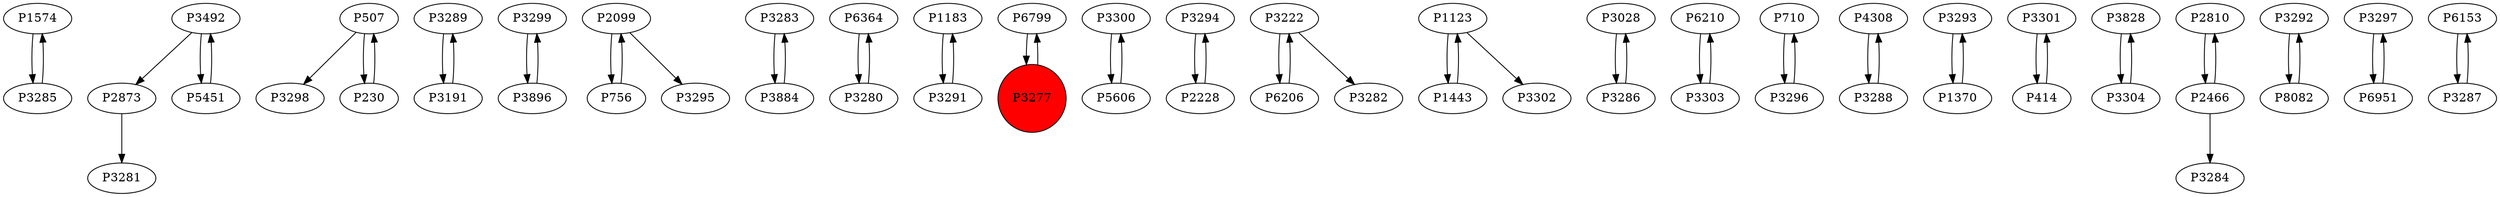 digraph {
	P1574 -> P3285
	P3492 -> P2873
	P5451 -> P3492
	P3492 -> P5451
	P507 -> P3298
	P3289 -> P3191
	P3299 -> P3896
	P2099 -> P756
	P3283 -> P3884
	P2099 -> P3295
	P6364 -> P3280
	P1183 -> P3291
	P756 -> P2099
	P6799 -> P3277
	P3300 -> P5606
	P3294 -> P2228
	P3222 -> P6206
	P3191 -> P3289
	P6206 -> P3222
	P1123 -> P1443
	P3028 -> P3286
	P5606 -> P3300
	P6210 -> P3303
	P710 -> P3296
	P4308 -> P3288
	P3884 -> P3283
	P3293 -> P1370
	P3222 -> P3282
	P3285 -> P1574
	P507 -> P230
	P3286 -> P3028
	P3301 -> P414
	P3303 -> P6210
	P3828 -> P3304
	P3296 -> P710
	P1443 -> P1123
	P2810 -> P2466
	P3280 -> P6364
	P3277 -> P6799
	P2466 -> P3284
	P1123 -> P3302
	P3292 -> P8082
	P3297 -> P6951
	P414 -> P3301
	P3288 -> P4308
	P3304 -> P3828
	P6153 -> P3287
	P3287 -> P6153
	P3896 -> P3299
	P6951 -> P3297
	P2228 -> P3294
	P8082 -> P3292
	P230 -> P507
	P1370 -> P3293
	P2466 -> P2810
	P3291 -> P1183
	P2873 -> P3281
	P3277 [shape=circle]
	P3277 [style=filled]
	P3277 [fillcolor=red]
}